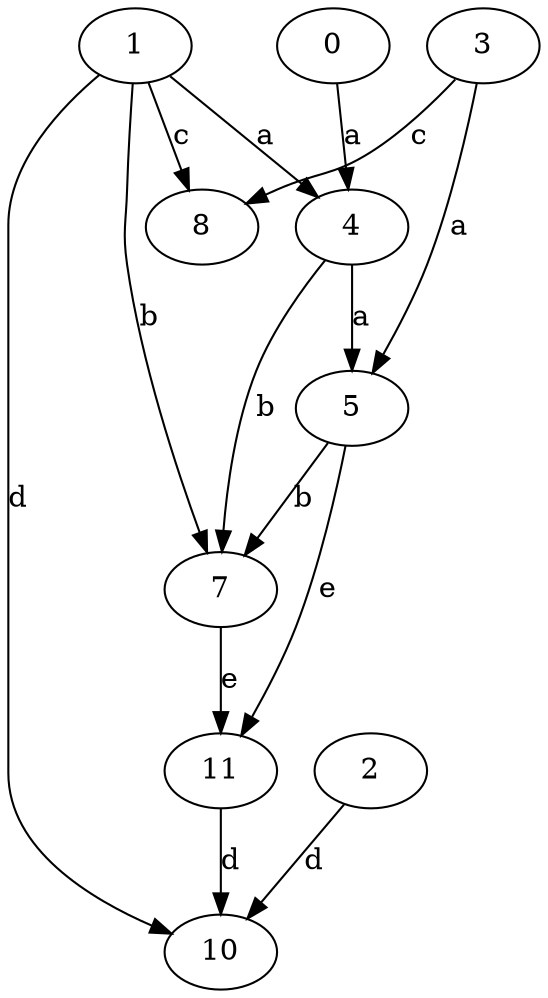strict digraph  {
4;
0;
5;
7;
8;
1;
2;
10;
11;
3;
4 -> 5  [label=a];
4 -> 7  [label=b];
0 -> 4  [label=a];
5 -> 7  [label=b];
5 -> 11  [label=e];
7 -> 11  [label=e];
1 -> 4  [label=a];
1 -> 7  [label=b];
1 -> 8  [label=c];
1 -> 10  [label=d];
2 -> 10  [label=d];
11 -> 10  [label=d];
3 -> 5  [label=a];
3 -> 8  [label=c];
}
